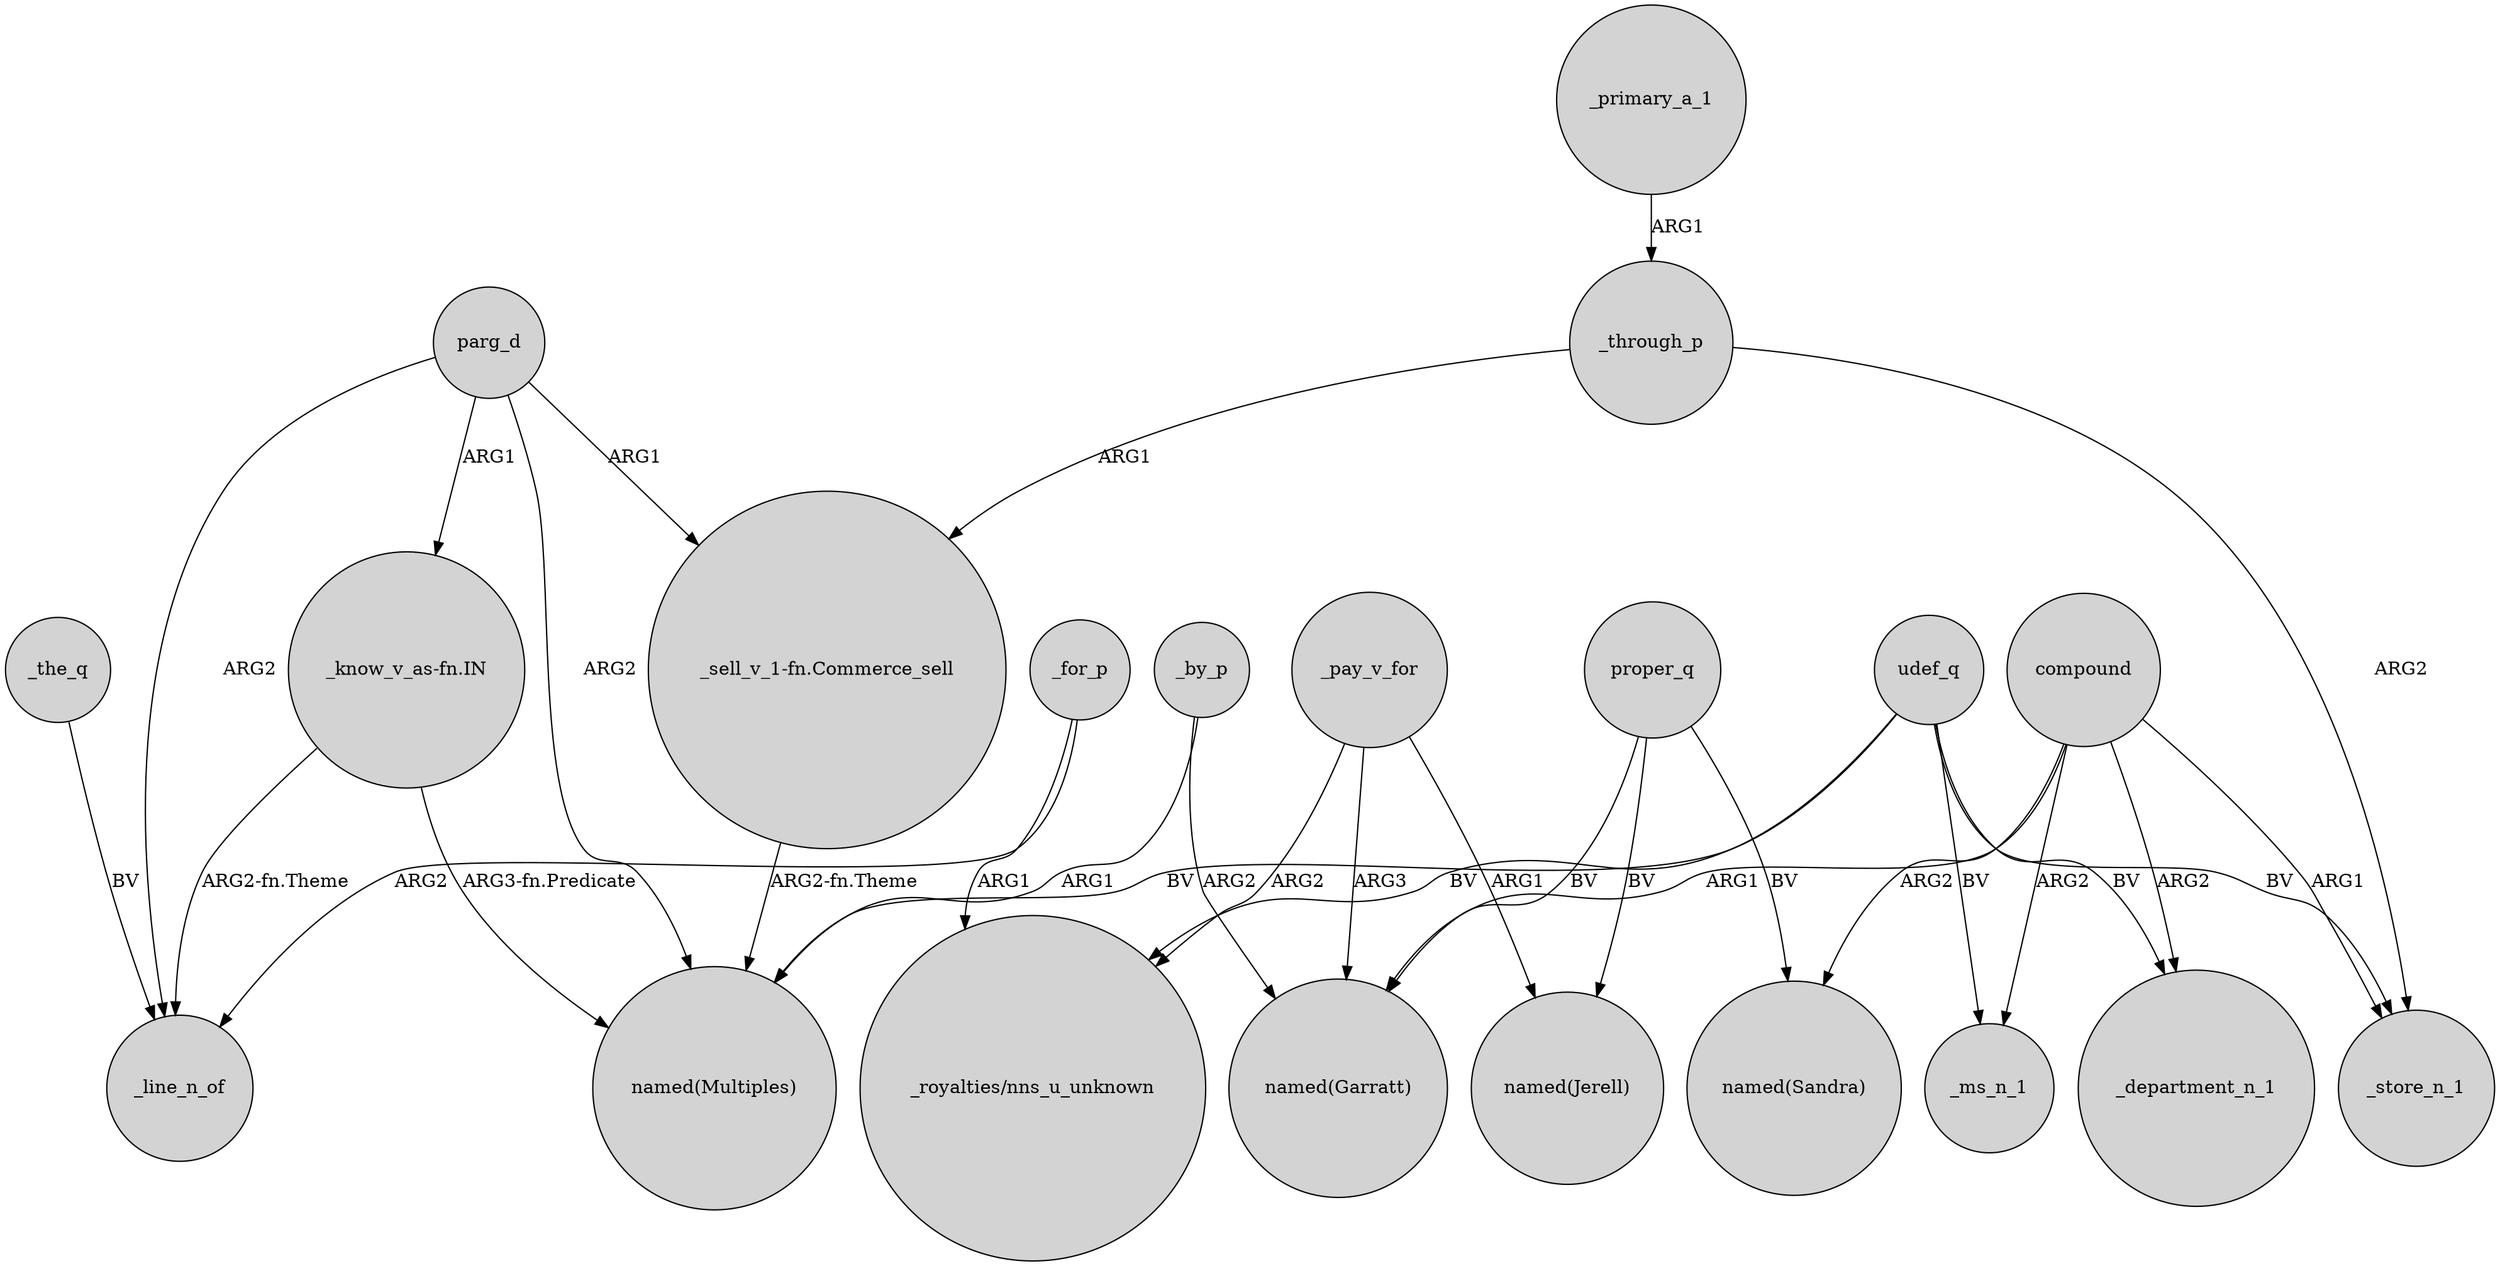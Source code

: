 digraph {
	node [shape=circle style=filled]
	udef_q -> _department_n_1 [label=BV]
	_by_p -> "named(Garratt)" [label=ARG2]
	proper_q -> "named(Sandra)" [label=BV]
	compound -> _store_n_1 [label=ARG1]
	parg_d -> _line_n_of [label=ARG2]
	_the_q -> _line_n_of [label=BV]
	_for_p -> "_royalties/nns_u_unknown" [label=ARG1]
	proper_q -> "named(Garratt)" [label=BV]
	"_know_v_as-fn.IN" -> _line_n_of [label="ARG2-fn.Theme"]
	compound -> "named(Garratt)" [label=ARG1]
	parg_d -> "named(Multiples)" [label=ARG2]
	udef_q -> "_royalties/nns_u_unknown" [label=BV]
	parg_d -> "_know_v_as-fn.IN" [label=ARG1]
	compound -> "named(Sandra)" [label=ARG2]
	"_sell_v_1-fn.Commerce_sell" -> "named(Multiples)" [label="ARG2-fn.Theme"]
	udef_q -> "named(Multiples)" [label=BV]
	parg_d -> "_sell_v_1-fn.Commerce_sell" [label=ARG1]
	compound -> _department_n_1 [label=ARG2]
	_for_p -> _line_n_of [label=ARG2]
	_pay_v_for -> "_royalties/nns_u_unknown" [label=ARG2]
	compound -> _ms_n_1 [label=ARG2]
	_pay_v_for -> "named(Garratt)" [label=ARG3]
	_by_p -> "named(Multiples)" [label=ARG1]
	_through_p -> "_sell_v_1-fn.Commerce_sell" [label=ARG1]
	udef_q -> _ms_n_1 [label=BV]
	_primary_a_1 -> _through_p [label=ARG1]
	_pay_v_for -> "named(Jerell)" [label=ARG1]
	_through_p -> _store_n_1 [label=ARG2]
	proper_q -> "named(Jerell)" [label=BV]
	udef_q -> _store_n_1 [label=BV]
	"_know_v_as-fn.IN" -> "named(Multiples)" [label="ARG3-fn.Predicate"]
}

